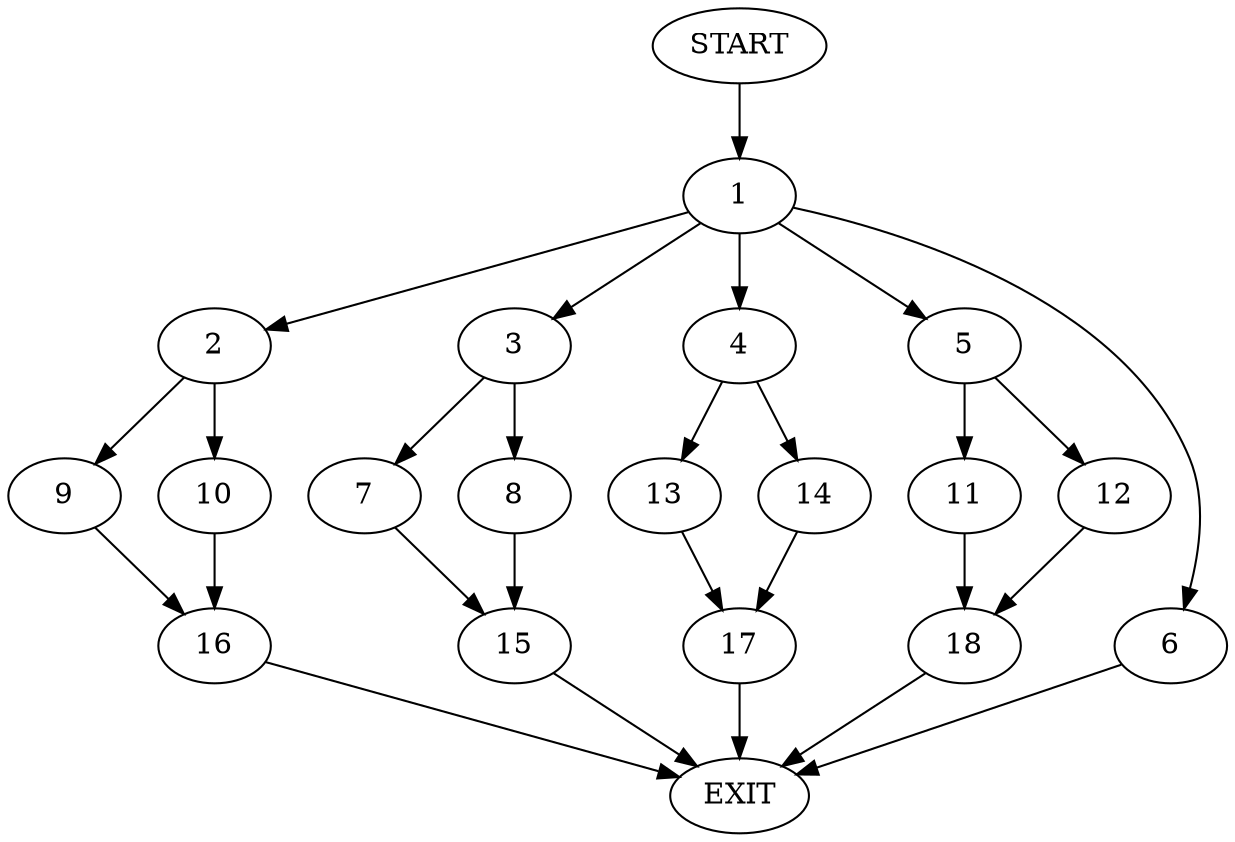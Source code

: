 digraph {
0 [label="START"];
1;
2;
3;
4;
5;
6;
7;
8;
9;
10;
11;
12;
13;
14;
15;
16;
17;
18;
19 [label="EXIT"];
0 -> 1;
1 -> 2;
1 -> 3;
1 -> 4;
1 -> 5;
1 -> 6;
3 -> 7;
3 -> 8;
6 -> 19;
2 -> 9;
2 -> 10;
5 -> 11;
5 -> 12;
4 -> 13;
4 -> 14;
8 -> 15;
7 -> 15;
15 -> 19;
9 -> 16;
10 -> 16;
16 -> 19;
14 -> 17;
13 -> 17;
17 -> 19;
11 -> 18;
12 -> 18;
18 -> 19;
}